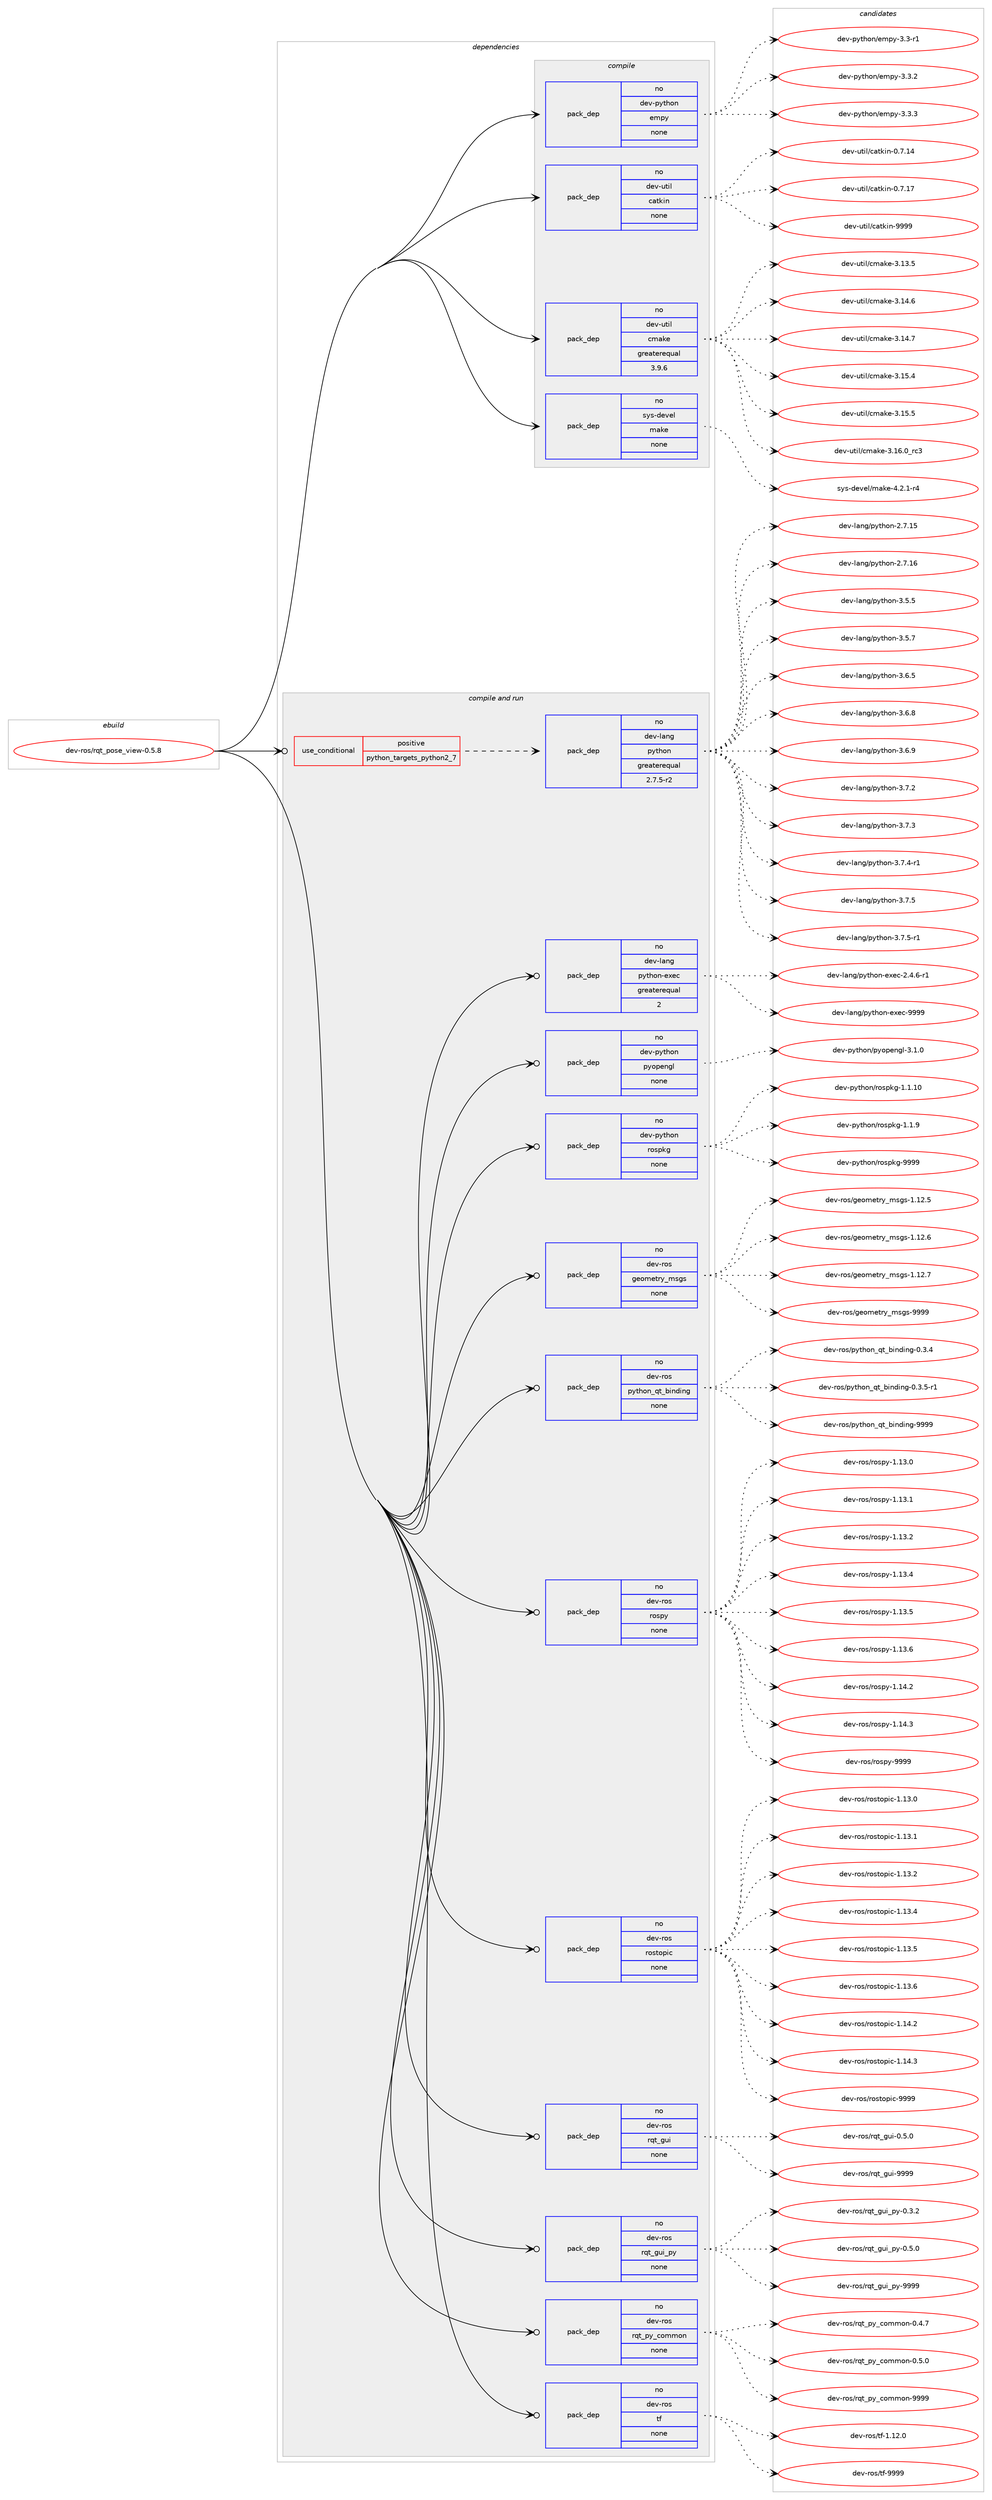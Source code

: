 digraph prolog {

# *************
# Graph options
# *************

newrank=true;
concentrate=true;
compound=true;
graph [rankdir=LR,fontname=Helvetica,fontsize=10,ranksep=1.5];#, ranksep=2.5, nodesep=0.2];
edge  [arrowhead=vee];
node  [fontname=Helvetica,fontsize=10];

# **********
# The ebuild
# **********

subgraph cluster_leftcol {
color=gray;
rank=same;
label=<<i>ebuild</i>>;
id [label="dev-ros/rqt_pose_view-0.5.8", color=red, width=4, href="../dev-ros/rqt_pose_view-0.5.8.svg"];
}

# ****************
# The dependencies
# ****************

subgraph cluster_midcol {
color=gray;
label=<<i>dependencies</i>>;
subgraph cluster_compile {
fillcolor="#eeeeee";
style=filled;
label=<<i>compile</i>>;
subgraph pack498613 {
dependency665813 [label=<<TABLE BORDER="0" CELLBORDER="1" CELLSPACING="0" CELLPADDING="4" WIDTH="220"><TR><TD ROWSPAN="6" CELLPADDING="30">pack_dep</TD></TR><TR><TD WIDTH="110">no</TD></TR><TR><TD>dev-python</TD></TR><TR><TD>empy</TD></TR><TR><TD>none</TD></TR><TR><TD></TD></TR></TABLE>>, shape=none, color=blue];
}
id:e -> dependency665813:w [weight=20,style="solid",arrowhead="vee"];
subgraph pack498614 {
dependency665814 [label=<<TABLE BORDER="0" CELLBORDER="1" CELLSPACING="0" CELLPADDING="4" WIDTH="220"><TR><TD ROWSPAN="6" CELLPADDING="30">pack_dep</TD></TR><TR><TD WIDTH="110">no</TD></TR><TR><TD>dev-util</TD></TR><TR><TD>catkin</TD></TR><TR><TD>none</TD></TR><TR><TD></TD></TR></TABLE>>, shape=none, color=blue];
}
id:e -> dependency665814:w [weight=20,style="solid",arrowhead="vee"];
subgraph pack498615 {
dependency665815 [label=<<TABLE BORDER="0" CELLBORDER="1" CELLSPACING="0" CELLPADDING="4" WIDTH="220"><TR><TD ROWSPAN="6" CELLPADDING="30">pack_dep</TD></TR><TR><TD WIDTH="110">no</TD></TR><TR><TD>dev-util</TD></TR><TR><TD>cmake</TD></TR><TR><TD>greaterequal</TD></TR><TR><TD>3.9.6</TD></TR></TABLE>>, shape=none, color=blue];
}
id:e -> dependency665815:w [weight=20,style="solid",arrowhead="vee"];
subgraph pack498616 {
dependency665816 [label=<<TABLE BORDER="0" CELLBORDER="1" CELLSPACING="0" CELLPADDING="4" WIDTH="220"><TR><TD ROWSPAN="6" CELLPADDING="30">pack_dep</TD></TR><TR><TD WIDTH="110">no</TD></TR><TR><TD>sys-devel</TD></TR><TR><TD>make</TD></TR><TR><TD>none</TD></TR><TR><TD></TD></TR></TABLE>>, shape=none, color=blue];
}
id:e -> dependency665816:w [weight=20,style="solid",arrowhead="vee"];
}
subgraph cluster_compileandrun {
fillcolor="#eeeeee";
style=filled;
label=<<i>compile and run</i>>;
subgraph cond155294 {
dependency665817 [label=<<TABLE BORDER="0" CELLBORDER="1" CELLSPACING="0" CELLPADDING="4"><TR><TD ROWSPAN="3" CELLPADDING="10">use_conditional</TD></TR><TR><TD>positive</TD></TR><TR><TD>python_targets_python2_7</TD></TR></TABLE>>, shape=none, color=red];
subgraph pack498617 {
dependency665818 [label=<<TABLE BORDER="0" CELLBORDER="1" CELLSPACING="0" CELLPADDING="4" WIDTH="220"><TR><TD ROWSPAN="6" CELLPADDING="30">pack_dep</TD></TR><TR><TD WIDTH="110">no</TD></TR><TR><TD>dev-lang</TD></TR><TR><TD>python</TD></TR><TR><TD>greaterequal</TD></TR><TR><TD>2.7.5-r2</TD></TR></TABLE>>, shape=none, color=blue];
}
dependency665817:e -> dependency665818:w [weight=20,style="dashed",arrowhead="vee"];
}
id:e -> dependency665817:w [weight=20,style="solid",arrowhead="odotvee"];
subgraph pack498618 {
dependency665819 [label=<<TABLE BORDER="0" CELLBORDER="1" CELLSPACING="0" CELLPADDING="4" WIDTH="220"><TR><TD ROWSPAN="6" CELLPADDING="30">pack_dep</TD></TR><TR><TD WIDTH="110">no</TD></TR><TR><TD>dev-lang</TD></TR><TR><TD>python-exec</TD></TR><TR><TD>greaterequal</TD></TR><TR><TD>2</TD></TR></TABLE>>, shape=none, color=blue];
}
id:e -> dependency665819:w [weight=20,style="solid",arrowhead="odotvee"];
subgraph pack498619 {
dependency665820 [label=<<TABLE BORDER="0" CELLBORDER="1" CELLSPACING="0" CELLPADDING="4" WIDTH="220"><TR><TD ROWSPAN="6" CELLPADDING="30">pack_dep</TD></TR><TR><TD WIDTH="110">no</TD></TR><TR><TD>dev-python</TD></TR><TR><TD>pyopengl</TD></TR><TR><TD>none</TD></TR><TR><TD></TD></TR></TABLE>>, shape=none, color=blue];
}
id:e -> dependency665820:w [weight=20,style="solid",arrowhead="odotvee"];
subgraph pack498620 {
dependency665821 [label=<<TABLE BORDER="0" CELLBORDER="1" CELLSPACING="0" CELLPADDING="4" WIDTH="220"><TR><TD ROWSPAN="6" CELLPADDING="30">pack_dep</TD></TR><TR><TD WIDTH="110">no</TD></TR><TR><TD>dev-python</TD></TR><TR><TD>rospkg</TD></TR><TR><TD>none</TD></TR><TR><TD></TD></TR></TABLE>>, shape=none, color=blue];
}
id:e -> dependency665821:w [weight=20,style="solid",arrowhead="odotvee"];
subgraph pack498621 {
dependency665822 [label=<<TABLE BORDER="0" CELLBORDER="1" CELLSPACING="0" CELLPADDING="4" WIDTH="220"><TR><TD ROWSPAN="6" CELLPADDING="30">pack_dep</TD></TR><TR><TD WIDTH="110">no</TD></TR><TR><TD>dev-ros</TD></TR><TR><TD>geometry_msgs</TD></TR><TR><TD>none</TD></TR><TR><TD></TD></TR></TABLE>>, shape=none, color=blue];
}
id:e -> dependency665822:w [weight=20,style="solid",arrowhead="odotvee"];
subgraph pack498622 {
dependency665823 [label=<<TABLE BORDER="0" CELLBORDER="1" CELLSPACING="0" CELLPADDING="4" WIDTH="220"><TR><TD ROWSPAN="6" CELLPADDING="30">pack_dep</TD></TR><TR><TD WIDTH="110">no</TD></TR><TR><TD>dev-ros</TD></TR><TR><TD>python_qt_binding</TD></TR><TR><TD>none</TD></TR><TR><TD></TD></TR></TABLE>>, shape=none, color=blue];
}
id:e -> dependency665823:w [weight=20,style="solid",arrowhead="odotvee"];
subgraph pack498623 {
dependency665824 [label=<<TABLE BORDER="0" CELLBORDER="1" CELLSPACING="0" CELLPADDING="4" WIDTH="220"><TR><TD ROWSPAN="6" CELLPADDING="30">pack_dep</TD></TR><TR><TD WIDTH="110">no</TD></TR><TR><TD>dev-ros</TD></TR><TR><TD>rospy</TD></TR><TR><TD>none</TD></TR><TR><TD></TD></TR></TABLE>>, shape=none, color=blue];
}
id:e -> dependency665824:w [weight=20,style="solid",arrowhead="odotvee"];
subgraph pack498624 {
dependency665825 [label=<<TABLE BORDER="0" CELLBORDER="1" CELLSPACING="0" CELLPADDING="4" WIDTH="220"><TR><TD ROWSPAN="6" CELLPADDING="30">pack_dep</TD></TR><TR><TD WIDTH="110">no</TD></TR><TR><TD>dev-ros</TD></TR><TR><TD>rostopic</TD></TR><TR><TD>none</TD></TR><TR><TD></TD></TR></TABLE>>, shape=none, color=blue];
}
id:e -> dependency665825:w [weight=20,style="solid",arrowhead="odotvee"];
subgraph pack498625 {
dependency665826 [label=<<TABLE BORDER="0" CELLBORDER="1" CELLSPACING="0" CELLPADDING="4" WIDTH="220"><TR><TD ROWSPAN="6" CELLPADDING="30">pack_dep</TD></TR><TR><TD WIDTH="110">no</TD></TR><TR><TD>dev-ros</TD></TR><TR><TD>rqt_gui</TD></TR><TR><TD>none</TD></TR><TR><TD></TD></TR></TABLE>>, shape=none, color=blue];
}
id:e -> dependency665826:w [weight=20,style="solid",arrowhead="odotvee"];
subgraph pack498626 {
dependency665827 [label=<<TABLE BORDER="0" CELLBORDER="1" CELLSPACING="0" CELLPADDING="4" WIDTH="220"><TR><TD ROWSPAN="6" CELLPADDING="30">pack_dep</TD></TR><TR><TD WIDTH="110">no</TD></TR><TR><TD>dev-ros</TD></TR><TR><TD>rqt_gui_py</TD></TR><TR><TD>none</TD></TR><TR><TD></TD></TR></TABLE>>, shape=none, color=blue];
}
id:e -> dependency665827:w [weight=20,style="solid",arrowhead="odotvee"];
subgraph pack498627 {
dependency665828 [label=<<TABLE BORDER="0" CELLBORDER="1" CELLSPACING="0" CELLPADDING="4" WIDTH="220"><TR><TD ROWSPAN="6" CELLPADDING="30">pack_dep</TD></TR><TR><TD WIDTH="110">no</TD></TR><TR><TD>dev-ros</TD></TR><TR><TD>rqt_py_common</TD></TR><TR><TD>none</TD></TR><TR><TD></TD></TR></TABLE>>, shape=none, color=blue];
}
id:e -> dependency665828:w [weight=20,style="solid",arrowhead="odotvee"];
subgraph pack498628 {
dependency665829 [label=<<TABLE BORDER="0" CELLBORDER="1" CELLSPACING="0" CELLPADDING="4" WIDTH="220"><TR><TD ROWSPAN="6" CELLPADDING="30">pack_dep</TD></TR><TR><TD WIDTH="110">no</TD></TR><TR><TD>dev-ros</TD></TR><TR><TD>tf</TD></TR><TR><TD>none</TD></TR><TR><TD></TD></TR></TABLE>>, shape=none, color=blue];
}
id:e -> dependency665829:w [weight=20,style="solid",arrowhead="odotvee"];
}
subgraph cluster_run {
fillcolor="#eeeeee";
style=filled;
label=<<i>run</i>>;
}
}

# **************
# The candidates
# **************

subgraph cluster_choices {
rank=same;
color=gray;
label=<<i>candidates</i>>;

subgraph choice498613 {
color=black;
nodesep=1;
choice1001011184511212111610411111047101109112121455146514511449 [label="dev-python/empy-3.3-r1", color=red, width=4,href="../dev-python/empy-3.3-r1.svg"];
choice1001011184511212111610411111047101109112121455146514650 [label="dev-python/empy-3.3.2", color=red, width=4,href="../dev-python/empy-3.3.2.svg"];
choice1001011184511212111610411111047101109112121455146514651 [label="dev-python/empy-3.3.3", color=red, width=4,href="../dev-python/empy-3.3.3.svg"];
dependency665813:e -> choice1001011184511212111610411111047101109112121455146514511449:w [style=dotted,weight="100"];
dependency665813:e -> choice1001011184511212111610411111047101109112121455146514650:w [style=dotted,weight="100"];
dependency665813:e -> choice1001011184511212111610411111047101109112121455146514651:w [style=dotted,weight="100"];
}
subgraph choice498614 {
color=black;
nodesep=1;
choice1001011184511711610510847999711610710511045484655464952 [label="dev-util/catkin-0.7.14", color=red, width=4,href="../dev-util/catkin-0.7.14.svg"];
choice1001011184511711610510847999711610710511045484655464955 [label="dev-util/catkin-0.7.17", color=red, width=4,href="../dev-util/catkin-0.7.17.svg"];
choice100101118451171161051084799971161071051104557575757 [label="dev-util/catkin-9999", color=red, width=4,href="../dev-util/catkin-9999.svg"];
dependency665814:e -> choice1001011184511711610510847999711610710511045484655464952:w [style=dotted,weight="100"];
dependency665814:e -> choice1001011184511711610510847999711610710511045484655464955:w [style=dotted,weight="100"];
dependency665814:e -> choice100101118451171161051084799971161071051104557575757:w [style=dotted,weight="100"];
}
subgraph choice498615 {
color=black;
nodesep=1;
choice1001011184511711610510847991099710710145514649514653 [label="dev-util/cmake-3.13.5", color=red, width=4,href="../dev-util/cmake-3.13.5.svg"];
choice1001011184511711610510847991099710710145514649524654 [label="dev-util/cmake-3.14.6", color=red, width=4,href="../dev-util/cmake-3.14.6.svg"];
choice1001011184511711610510847991099710710145514649524655 [label="dev-util/cmake-3.14.7", color=red, width=4,href="../dev-util/cmake-3.14.7.svg"];
choice1001011184511711610510847991099710710145514649534652 [label="dev-util/cmake-3.15.4", color=red, width=4,href="../dev-util/cmake-3.15.4.svg"];
choice1001011184511711610510847991099710710145514649534653 [label="dev-util/cmake-3.15.5", color=red, width=4,href="../dev-util/cmake-3.15.5.svg"];
choice1001011184511711610510847991099710710145514649544648951149951 [label="dev-util/cmake-3.16.0_rc3", color=red, width=4,href="../dev-util/cmake-3.16.0_rc3.svg"];
dependency665815:e -> choice1001011184511711610510847991099710710145514649514653:w [style=dotted,weight="100"];
dependency665815:e -> choice1001011184511711610510847991099710710145514649524654:w [style=dotted,weight="100"];
dependency665815:e -> choice1001011184511711610510847991099710710145514649524655:w [style=dotted,weight="100"];
dependency665815:e -> choice1001011184511711610510847991099710710145514649534652:w [style=dotted,weight="100"];
dependency665815:e -> choice1001011184511711610510847991099710710145514649534653:w [style=dotted,weight="100"];
dependency665815:e -> choice1001011184511711610510847991099710710145514649544648951149951:w [style=dotted,weight="100"];
}
subgraph choice498616 {
color=black;
nodesep=1;
choice1151211154510010111810110847109971071014552465046494511452 [label="sys-devel/make-4.2.1-r4", color=red, width=4,href="../sys-devel/make-4.2.1-r4.svg"];
dependency665816:e -> choice1151211154510010111810110847109971071014552465046494511452:w [style=dotted,weight="100"];
}
subgraph choice498617 {
color=black;
nodesep=1;
choice10010111845108971101034711212111610411111045504655464953 [label="dev-lang/python-2.7.15", color=red, width=4,href="../dev-lang/python-2.7.15.svg"];
choice10010111845108971101034711212111610411111045504655464954 [label="dev-lang/python-2.7.16", color=red, width=4,href="../dev-lang/python-2.7.16.svg"];
choice100101118451089711010347112121116104111110455146534653 [label="dev-lang/python-3.5.5", color=red, width=4,href="../dev-lang/python-3.5.5.svg"];
choice100101118451089711010347112121116104111110455146534655 [label="dev-lang/python-3.5.7", color=red, width=4,href="../dev-lang/python-3.5.7.svg"];
choice100101118451089711010347112121116104111110455146544653 [label="dev-lang/python-3.6.5", color=red, width=4,href="../dev-lang/python-3.6.5.svg"];
choice100101118451089711010347112121116104111110455146544656 [label="dev-lang/python-3.6.8", color=red, width=4,href="../dev-lang/python-3.6.8.svg"];
choice100101118451089711010347112121116104111110455146544657 [label="dev-lang/python-3.6.9", color=red, width=4,href="../dev-lang/python-3.6.9.svg"];
choice100101118451089711010347112121116104111110455146554650 [label="dev-lang/python-3.7.2", color=red, width=4,href="../dev-lang/python-3.7.2.svg"];
choice100101118451089711010347112121116104111110455146554651 [label="dev-lang/python-3.7.3", color=red, width=4,href="../dev-lang/python-3.7.3.svg"];
choice1001011184510897110103471121211161041111104551465546524511449 [label="dev-lang/python-3.7.4-r1", color=red, width=4,href="../dev-lang/python-3.7.4-r1.svg"];
choice100101118451089711010347112121116104111110455146554653 [label="dev-lang/python-3.7.5", color=red, width=4,href="../dev-lang/python-3.7.5.svg"];
choice1001011184510897110103471121211161041111104551465546534511449 [label="dev-lang/python-3.7.5-r1", color=red, width=4,href="../dev-lang/python-3.7.5-r1.svg"];
dependency665818:e -> choice10010111845108971101034711212111610411111045504655464953:w [style=dotted,weight="100"];
dependency665818:e -> choice10010111845108971101034711212111610411111045504655464954:w [style=dotted,weight="100"];
dependency665818:e -> choice100101118451089711010347112121116104111110455146534653:w [style=dotted,weight="100"];
dependency665818:e -> choice100101118451089711010347112121116104111110455146534655:w [style=dotted,weight="100"];
dependency665818:e -> choice100101118451089711010347112121116104111110455146544653:w [style=dotted,weight="100"];
dependency665818:e -> choice100101118451089711010347112121116104111110455146544656:w [style=dotted,weight="100"];
dependency665818:e -> choice100101118451089711010347112121116104111110455146544657:w [style=dotted,weight="100"];
dependency665818:e -> choice100101118451089711010347112121116104111110455146554650:w [style=dotted,weight="100"];
dependency665818:e -> choice100101118451089711010347112121116104111110455146554651:w [style=dotted,weight="100"];
dependency665818:e -> choice1001011184510897110103471121211161041111104551465546524511449:w [style=dotted,weight="100"];
dependency665818:e -> choice100101118451089711010347112121116104111110455146554653:w [style=dotted,weight="100"];
dependency665818:e -> choice1001011184510897110103471121211161041111104551465546534511449:w [style=dotted,weight="100"];
}
subgraph choice498618 {
color=black;
nodesep=1;
choice10010111845108971101034711212111610411111045101120101994550465246544511449 [label="dev-lang/python-exec-2.4.6-r1", color=red, width=4,href="../dev-lang/python-exec-2.4.6-r1.svg"];
choice10010111845108971101034711212111610411111045101120101994557575757 [label="dev-lang/python-exec-9999", color=red, width=4,href="../dev-lang/python-exec-9999.svg"];
dependency665819:e -> choice10010111845108971101034711212111610411111045101120101994550465246544511449:w [style=dotted,weight="100"];
dependency665819:e -> choice10010111845108971101034711212111610411111045101120101994557575757:w [style=dotted,weight="100"];
}
subgraph choice498619 {
color=black;
nodesep=1;
choice1001011184511212111610411111047112121111112101110103108455146494648 [label="dev-python/pyopengl-3.1.0", color=red, width=4,href="../dev-python/pyopengl-3.1.0.svg"];
dependency665820:e -> choice1001011184511212111610411111047112121111112101110103108455146494648:w [style=dotted,weight="100"];
}
subgraph choice498620 {
color=black;
nodesep=1;
choice100101118451121211161041111104711411111511210710345494649464948 [label="dev-python/rospkg-1.1.10", color=red, width=4,href="../dev-python/rospkg-1.1.10.svg"];
choice1001011184511212111610411111047114111115112107103454946494657 [label="dev-python/rospkg-1.1.9", color=red, width=4,href="../dev-python/rospkg-1.1.9.svg"];
choice10010111845112121116104111110471141111151121071034557575757 [label="dev-python/rospkg-9999", color=red, width=4,href="../dev-python/rospkg-9999.svg"];
dependency665821:e -> choice100101118451121211161041111104711411111511210710345494649464948:w [style=dotted,weight="100"];
dependency665821:e -> choice1001011184511212111610411111047114111115112107103454946494657:w [style=dotted,weight="100"];
dependency665821:e -> choice10010111845112121116104111110471141111151121071034557575757:w [style=dotted,weight="100"];
}
subgraph choice498621 {
color=black;
nodesep=1;
choice10010111845114111115471031011111091011161141219510911510311545494649504653 [label="dev-ros/geometry_msgs-1.12.5", color=red, width=4,href="../dev-ros/geometry_msgs-1.12.5.svg"];
choice10010111845114111115471031011111091011161141219510911510311545494649504654 [label="dev-ros/geometry_msgs-1.12.6", color=red, width=4,href="../dev-ros/geometry_msgs-1.12.6.svg"];
choice10010111845114111115471031011111091011161141219510911510311545494649504655 [label="dev-ros/geometry_msgs-1.12.7", color=red, width=4,href="../dev-ros/geometry_msgs-1.12.7.svg"];
choice1001011184511411111547103101111109101116114121951091151031154557575757 [label="dev-ros/geometry_msgs-9999", color=red, width=4,href="../dev-ros/geometry_msgs-9999.svg"];
dependency665822:e -> choice10010111845114111115471031011111091011161141219510911510311545494649504653:w [style=dotted,weight="100"];
dependency665822:e -> choice10010111845114111115471031011111091011161141219510911510311545494649504654:w [style=dotted,weight="100"];
dependency665822:e -> choice10010111845114111115471031011111091011161141219510911510311545494649504655:w [style=dotted,weight="100"];
dependency665822:e -> choice1001011184511411111547103101111109101116114121951091151031154557575757:w [style=dotted,weight="100"];
}
subgraph choice498622 {
color=black;
nodesep=1;
choice1001011184511411111547112121116104111110951131169598105110100105110103454846514652 [label="dev-ros/python_qt_binding-0.3.4", color=red, width=4,href="../dev-ros/python_qt_binding-0.3.4.svg"];
choice10010111845114111115471121211161041111109511311695981051101001051101034548465146534511449 [label="dev-ros/python_qt_binding-0.3.5-r1", color=red, width=4,href="../dev-ros/python_qt_binding-0.3.5-r1.svg"];
choice10010111845114111115471121211161041111109511311695981051101001051101034557575757 [label="dev-ros/python_qt_binding-9999", color=red, width=4,href="../dev-ros/python_qt_binding-9999.svg"];
dependency665823:e -> choice1001011184511411111547112121116104111110951131169598105110100105110103454846514652:w [style=dotted,weight="100"];
dependency665823:e -> choice10010111845114111115471121211161041111109511311695981051101001051101034548465146534511449:w [style=dotted,weight="100"];
dependency665823:e -> choice10010111845114111115471121211161041111109511311695981051101001051101034557575757:w [style=dotted,weight="100"];
}
subgraph choice498623 {
color=black;
nodesep=1;
choice100101118451141111154711411111511212145494649514648 [label="dev-ros/rospy-1.13.0", color=red, width=4,href="../dev-ros/rospy-1.13.0.svg"];
choice100101118451141111154711411111511212145494649514649 [label="dev-ros/rospy-1.13.1", color=red, width=4,href="../dev-ros/rospy-1.13.1.svg"];
choice100101118451141111154711411111511212145494649514650 [label="dev-ros/rospy-1.13.2", color=red, width=4,href="../dev-ros/rospy-1.13.2.svg"];
choice100101118451141111154711411111511212145494649514652 [label="dev-ros/rospy-1.13.4", color=red, width=4,href="../dev-ros/rospy-1.13.4.svg"];
choice100101118451141111154711411111511212145494649514653 [label="dev-ros/rospy-1.13.5", color=red, width=4,href="../dev-ros/rospy-1.13.5.svg"];
choice100101118451141111154711411111511212145494649514654 [label="dev-ros/rospy-1.13.6", color=red, width=4,href="../dev-ros/rospy-1.13.6.svg"];
choice100101118451141111154711411111511212145494649524650 [label="dev-ros/rospy-1.14.2", color=red, width=4,href="../dev-ros/rospy-1.14.2.svg"];
choice100101118451141111154711411111511212145494649524651 [label="dev-ros/rospy-1.14.3", color=red, width=4,href="../dev-ros/rospy-1.14.3.svg"];
choice10010111845114111115471141111151121214557575757 [label="dev-ros/rospy-9999", color=red, width=4,href="../dev-ros/rospy-9999.svg"];
dependency665824:e -> choice100101118451141111154711411111511212145494649514648:w [style=dotted,weight="100"];
dependency665824:e -> choice100101118451141111154711411111511212145494649514649:w [style=dotted,weight="100"];
dependency665824:e -> choice100101118451141111154711411111511212145494649514650:w [style=dotted,weight="100"];
dependency665824:e -> choice100101118451141111154711411111511212145494649514652:w [style=dotted,weight="100"];
dependency665824:e -> choice100101118451141111154711411111511212145494649514653:w [style=dotted,weight="100"];
dependency665824:e -> choice100101118451141111154711411111511212145494649514654:w [style=dotted,weight="100"];
dependency665824:e -> choice100101118451141111154711411111511212145494649524650:w [style=dotted,weight="100"];
dependency665824:e -> choice100101118451141111154711411111511212145494649524651:w [style=dotted,weight="100"];
dependency665824:e -> choice10010111845114111115471141111151121214557575757:w [style=dotted,weight="100"];
}
subgraph choice498624 {
color=black;
nodesep=1;
choice10010111845114111115471141111151161111121059945494649514648 [label="dev-ros/rostopic-1.13.0", color=red, width=4,href="../dev-ros/rostopic-1.13.0.svg"];
choice10010111845114111115471141111151161111121059945494649514649 [label="dev-ros/rostopic-1.13.1", color=red, width=4,href="../dev-ros/rostopic-1.13.1.svg"];
choice10010111845114111115471141111151161111121059945494649514650 [label="dev-ros/rostopic-1.13.2", color=red, width=4,href="../dev-ros/rostopic-1.13.2.svg"];
choice10010111845114111115471141111151161111121059945494649514652 [label="dev-ros/rostopic-1.13.4", color=red, width=4,href="../dev-ros/rostopic-1.13.4.svg"];
choice10010111845114111115471141111151161111121059945494649514653 [label="dev-ros/rostopic-1.13.5", color=red, width=4,href="../dev-ros/rostopic-1.13.5.svg"];
choice10010111845114111115471141111151161111121059945494649514654 [label="dev-ros/rostopic-1.13.6", color=red, width=4,href="../dev-ros/rostopic-1.13.6.svg"];
choice10010111845114111115471141111151161111121059945494649524650 [label="dev-ros/rostopic-1.14.2", color=red, width=4,href="../dev-ros/rostopic-1.14.2.svg"];
choice10010111845114111115471141111151161111121059945494649524651 [label="dev-ros/rostopic-1.14.3", color=red, width=4,href="../dev-ros/rostopic-1.14.3.svg"];
choice1001011184511411111547114111115116111112105994557575757 [label="dev-ros/rostopic-9999", color=red, width=4,href="../dev-ros/rostopic-9999.svg"];
dependency665825:e -> choice10010111845114111115471141111151161111121059945494649514648:w [style=dotted,weight="100"];
dependency665825:e -> choice10010111845114111115471141111151161111121059945494649514649:w [style=dotted,weight="100"];
dependency665825:e -> choice10010111845114111115471141111151161111121059945494649514650:w [style=dotted,weight="100"];
dependency665825:e -> choice10010111845114111115471141111151161111121059945494649514652:w [style=dotted,weight="100"];
dependency665825:e -> choice10010111845114111115471141111151161111121059945494649514653:w [style=dotted,weight="100"];
dependency665825:e -> choice10010111845114111115471141111151161111121059945494649514654:w [style=dotted,weight="100"];
dependency665825:e -> choice10010111845114111115471141111151161111121059945494649524650:w [style=dotted,weight="100"];
dependency665825:e -> choice10010111845114111115471141111151161111121059945494649524651:w [style=dotted,weight="100"];
dependency665825:e -> choice1001011184511411111547114111115116111112105994557575757:w [style=dotted,weight="100"];
}
subgraph choice498625 {
color=black;
nodesep=1;
choice100101118451141111154711411311695103117105454846534648 [label="dev-ros/rqt_gui-0.5.0", color=red, width=4,href="../dev-ros/rqt_gui-0.5.0.svg"];
choice1001011184511411111547114113116951031171054557575757 [label="dev-ros/rqt_gui-9999", color=red, width=4,href="../dev-ros/rqt_gui-9999.svg"];
dependency665826:e -> choice100101118451141111154711411311695103117105454846534648:w [style=dotted,weight="100"];
dependency665826:e -> choice1001011184511411111547114113116951031171054557575757:w [style=dotted,weight="100"];
}
subgraph choice498626 {
color=black;
nodesep=1;
choice10010111845114111115471141131169510311710595112121454846514650 [label="dev-ros/rqt_gui_py-0.3.2", color=red, width=4,href="../dev-ros/rqt_gui_py-0.3.2.svg"];
choice10010111845114111115471141131169510311710595112121454846534648 [label="dev-ros/rqt_gui_py-0.5.0", color=red, width=4,href="../dev-ros/rqt_gui_py-0.5.0.svg"];
choice100101118451141111154711411311695103117105951121214557575757 [label="dev-ros/rqt_gui_py-9999", color=red, width=4,href="../dev-ros/rqt_gui_py-9999.svg"];
dependency665827:e -> choice10010111845114111115471141131169510311710595112121454846514650:w [style=dotted,weight="100"];
dependency665827:e -> choice10010111845114111115471141131169510311710595112121454846534648:w [style=dotted,weight="100"];
dependency665827:e -> choice100101118451141111154711411311695103117105951121214557575757:w [style=dotted,weight="100"];
}
subgraph choice498627 {
color=black;
nodesep=1;
choice1001011184511411111547114113116951121219599111109109111110454846524655 [label="dev-ros/rqt_py_common-0.4.7", color=red, width=4,href="../dev-ros/rqt_py_common-0.4.7.svg"];
choice1001011184511411111547114113116951121219599111109109111110454846534648 [label="dev-ros/rqt_py_common-0.5.0", color=red, width=4,href="../dev-ros/rqt_py_common-0.5.0.svg"];
choice10010111845114111115471141131169511212195991111091091111104557575757 [label="dev-ros/rqt_py_common-9999", color=red, width=4,href="../dev-ros/rqt_py_common-9999.svg"];
dependency665828:e -> choice1001011184511411111547114113116951121219599111109109111110454846524655:w [style=dotted,weight="100"];
dependency665828:e -> choice1001011184511411111547114113116951121219599111109109111110454846534648:w [style=dotted,weight="100"];
dependency665828:e -> choice10010111845114111115471141131169511212195991111091091111104557575757:w [style=dotted,weight="100"];
}
subgraph choice498628 {
color=black;
nodesep=1;
choice100101118451141111154711610245494649504648 [label="dev-ros/tf-1.12.0", color=red, width=4,href="../dev-ros/tf-1.12.0.svg"];
choice10010111845114111115471161024557575757 [label="dev-ros/tf-9999", color=red, width=4,href="../dev-ros/tf-9999.svg"];
dependency665829:e -> choice100101118451141111154711610245494649504648:w [style=dotted,weight="100"];
dependency665829:e -> choice10010111845114111115471161024557575757:w [style=dotted,weight="100"];
}
}

}
